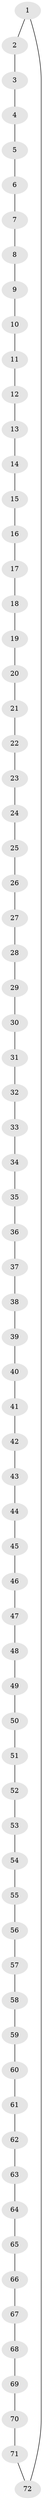 // coarse degree distribution, {2: 1.0}
// Generated by graph-tools (version 1.1) at 2025/20/03/04/25 18:20:08]
// undirected, 72 vertices, 72 edges
graph export_dot {
graph [start="1"]
  node [color=gray90,style=filled];
  1;
  2;
  3;
  4;
  5;
  6;
  7;
  8;
  9;
  10;
  11;
  12;
  13;
  14;
  15;
  16;
  17;
  18;
  19;
  20;
  21;
  22;
  23;
  24;
  25;
  26;
  27;
  28;
  29;
  30;
  31;
  32;
  33;
  34;
  35;
  36;
  37;
  38;
  39;
  40;
  41;
  42;
  43;
  44;
  45;
  46;
  47;
  48;
  49;
  50;
  51;
  52;
  53;
  54;
  55;
  56;
  57;
  58;
  59;
  60;
  61;
  62;
  63;
  64;
  65;
  66;
  67;
  68;
  69;
  70;
  71;
  72;
  1 -- 2;
  1 -- 72;
  2 -- 3;
  3 -- 4;
  4 -- 5;
  5 -- 6;
  6 -- 7;
  7 -- 8;
  8 -- 9;
  9 -- 10;
  10 -- 11;
  11 -- 12;
  12 -- 13;
  13 -- 14;
  14 -- 15;
  15 -- 16;
  16 -- 17;
  17 -- 18;
  18 -- 19;
  19 -- 20;
  20 -- 21;
  21 -- 22;
  22 -- 23;
  23 -- 24;
  24 -- 25;
  25 -- 26;
  26 -- 27;
  27 -- 28;
  28 -- 29;
  29 -- 30;
  30 -- 31;
  31 -- 32;
  32 -- 33;
  33 -- 34;
  34 -- 35;
  35 -- 36;
  36 -- 37;
  37 -- 38;
  38 -- 39;
  39 -- 40;
  40 -- 41;
  41 -- 42;
  42 -- 43;
  43 -- 44;
  44 -- 45;
  45 -- 46;
  46 -- 47;
  47 -- 48;
  48 -- 49;
  49 -- 50;
  50 -- 51;
  51 -- 52;
  52 -- 53;
  53 -- 54;
  54 -- 55;
  55 -- 56;
  56 -- 57;
  57 -- 58;
  58 -- 59;
  59 -- 60;
  60 -- 61;
  61 -- 62;
  62 -- 63;
  63 -- 64;
  64 -- 65;
  65 -- 66;
  66 -- 67;
  67 -- 68;
  68 -- 69;
  69 -- 70;
  70 -- 71;
  71 -- 72;
}
